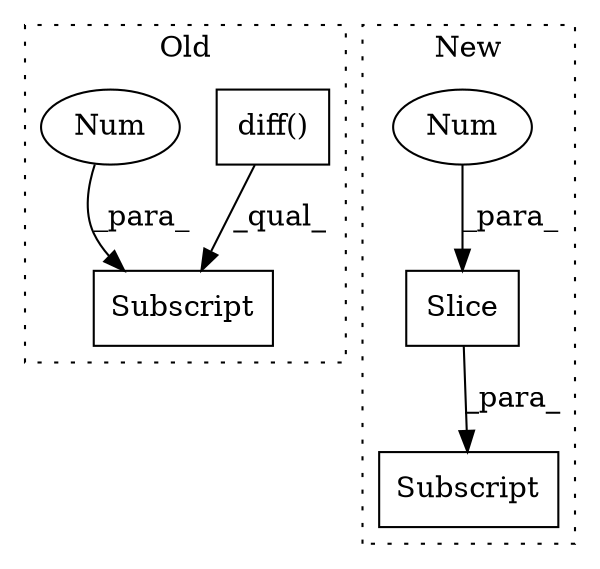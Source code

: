 digraph G {
subgraph cluster0 {
1 [label="diff()" a="75" s="12819,12834" l="8,15" shape="box"];
3 [label="Subscript" a="63" s="12810,0" l="48,0" shape="box"];
4 [label="Num" a="76" s="12856" l="1" shape="ellipse"];
label = "Old";
style="dotted";
}
subgraph cluster1 {
2 [label="Subscript" a="63" s="12906,0" l="12,0" shape="box"];
5 [label="Slice" a="80" s="12914" l="3" shape="box"];
6 [label="Num" a="76" s="12915" l="2" shape="ellipse"];
label = "New";
style="dotted";
}
1 -> 3 [label="_qual_"];
4 -> 3 [label="_para_"];
5 -> 2 [label="_para_"];
6 -> 5 [label="_para_"];
}